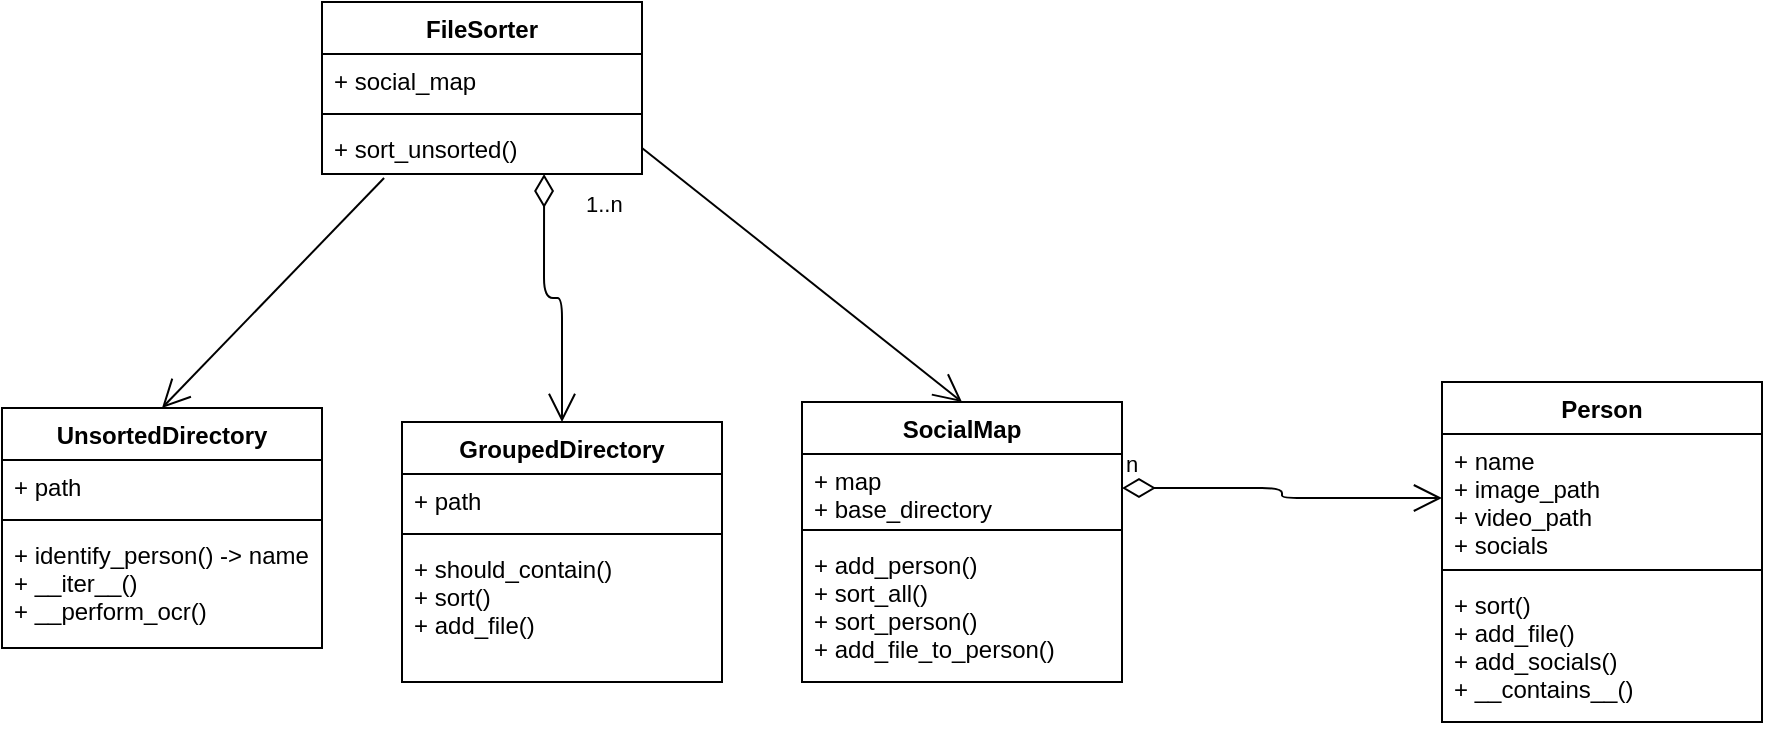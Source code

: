 <mxfile version="13.8.9-1" type="device"><diagram id="hieHkp78xzN6IXClJNDm" name="Page-1"><mxGraphModel dx="1288" dy="607" grid="1" gridSize="10" guides="1" tooltips="1" connect="1" arrows="1" fold="1" page="1" pageScale="1" pageWidth="1500" pageHeight="1169" math="1" shadow="0"><root><mxCell id="0"/><mxCell id="1" parent="0"/><mxCell id="UJ-RS3HsTpMBF3ezBRIy-1" value="FileSorter" style="swimlane;fontStyle=1;align=center;verticalAlign=top;childLayout=stackLayout;horizontal=1;startSize=26;horizontalStack=0;resizeParent=1;resizeParentMax=0;resizeLast=0;collapsible=1;marginBottom=0;" vertex="1" parent="1"><mxGeometry x="400" y="40" width="160" height="86" as="geometry"/></mxCell><mxCell id="UJ-RS3HsTpMBF3ezBRIy-2" value="+ social_map" style="text;strokeColor=none;fillColor=none;align=left;verticalAlign=top;spacingLeft=4;spacingRight=4;overflow=hidden;rotatable=0;points=[[0,0.5],[1,0.5]];portConstraint=eastwest;" vertex="1" parent="UJ-RS3HsTpMBF3ezBRIy-1"><mxGeometry y="26" width="160" height="26" as="geometry"/></mxCell><mxCell id="UJ-RS3HsTpMBF3ezBRIy-3" value="" style="line;strokeWidth=1;fillColor=none;align=left;verticalAlign=middle;spacingTop=-1;spacingLeft=3;spacingRight=3;rotatable=0;labelPosition=right;points=[];portConstraint=eastwest;" vertex="1" parent="UJ-RS3HsTpMBF3ezBRIy-1"><mxGeometry y="52" width="160" height="8" as="geometry"/></mxCell><mxCell id="UJ-RS3HsTpMBF3ezBRIy-4" value="+ sort_unsorted()&#10;" style="text;strokeColor=none;fillColor=none;align=left;verticalAlign=top;spacingLeft=4;spacingRight=4;overflow=hidden;rotatable=0;points=[[0,0.5],[1,0.5]];portConstraint=eastwest;" vertex="1" parent="UJ-RS3HsTpMBF3ezBRIy-1"><mxGeometry y="60" width="160" height="26" as="geometry"/></mxCell><mxCell id="UJ-RS3HsTpMBF3ezBRIy-5" value="SocialMap" style="swimlane;fontStyle=1;align=center;verticalAlign=top;childLayout=stackLayout;horizontal=1;startSize=26;horizontalStack=0;resizeParent=1;resizeParentMax=0;resizeLast=0;collapsible=1;marginBottom=0;" vertex="1" parent="1"><mxGeometry x="640" y="240" width="160" height="140" as="geometry"/></mxCell><mxCell id="UJ-RS3HsTpMBF3ezBRIy-6" value="+ map&#10;+ base_directory" style="text;strokeColor=none;fillColor=none;align=left;verticalAlign=top;spacingLeft=4;spacingRight=4;overflow=hidden;rotatable=0;points=[[0,0.5],[1,0.5]];portConstraint=eastwest;" vertex="1" parent="UJ-RS3HsTpMBF3ezBRIy-5"><mxGeometry y="26" width="160" height="34" as="geometry"/></mxCell><mxCell id="UJ-RS3HsTpMBF3ezBRIy-7" value="" style="line;strokeWidth=1;fillColor=none;align=left;verticalAlign=middle;spacingTop=-1;spacingLeft=3;spacingRight=3;rotatable=0;labelPosition=right;points=[];portConstraint=eastwest;" vertex="1" parent="UJ-RS3HsTpMBF3ezBRIy-5"><mxGeometry y="60" width="160" height="8" as="geometry"/></mxCell><mxCell id="UJ-RS3HsTpMBF3ezBRIy-8" value="+ add_person()&#10;+ sort_all()&#10;+ sort_person()&#10;+ add_file_to_person()" style="text;strokeColor=none;fillColor=none;align=left;verticalAlign=top;spacingLeft=4;spacingRight=4;overflow=hidden;rotatable=0;points=[[0,0.5],[1,0.5]];portConstraint=eastwest;" vertex="1" parent="UJ-RS3HsTpMBF3ezBRIy-5"><mxGeometry y="68" width="160" height="72" as="geometry"/></mxCell><mxCell id="UJ-RS3HsTpMBF3ezBRIy-9" value="Person" style="swimlane;fontStyle=1;align=center;verticalAlign=top;childLayout=stackLayout;horizontal=1;startSize=26;horizontalStack=0;resizeParent=1;resizeParentMax=0;resizeLast=0;collapsible=1;marginBottom=0;" vertex="1" parent="1"><mxGeometry x="960" y="230" width="160" height="170" as="geometry"/></mxCell><mxCell id="UJ-RS3HsTpMBF3ezBRIy-10" value="+ name&#10;+ image_path&#10;+ video_path&#10;+ socials" style="text;strokeColor=none;fillColor=none;align=left;verticalAlign=top;spacingLeft=4;spacingRight=4;overflow=hidden;rotatable=0;points=[[0,0.5],[1,0.5]];portConstraint=eastwest;" vertex="1" parent="UJ-RS3HsTpMBF3ezBRIy-9"><mxGeometry y="26" width="160" height="64" as="geometry"/></mxCell><mxCell id="UJ-RS3HsTpMBF3ezBRIy-11" value="" style="line;strokeWidth=1;fillColor=none;align=left;verticalAlign=middle;spacingTop=-1;spacingLeft=3;spacingRight=3;rotatable=0;labelPosition=right;points=[];portConstraint=eastwest;" vertex="1" parent="UJ-RS3HsTpMBF3ezBRIy-9"><mxGeometry y="90" width="160" height="8" as="geometry"/></mxCell><mxCell id="UJ-RS3HsTpMBF3ezBRIy-12" value="+ sort()&#10;+ add_file()&#10;+ add_socials()&#10;+ __contains__()" style="text;strokeColor=none;fillColor=none;align=left;verticalAlign=top;spacingLeft=4;spacingRight=4;overflow=hidden;rotatable=0;points=[[0,0.5],[1,0.5]];portConstraint=eastwest;" vertex="1" parent="UJ-RS3HsTpMBF3ezBRIy-9"><mxGeometry y="98" width="160" height="72" as="geometry"/></mxCell><mxCell id="UJ-RS3HsTpMBF3ezBRIy-13" value="n" style="endArrow=open;html=1;endSize=12;startArrow=diamondThin;startSize=14;startFill=0;edgeStyle=orthogonalEdgeStyle;align=left;verticalAlign=bottom;exitX=1;exitY=0.5;exitDx=0;exitDy=0;entryX=0;entryY=0.5;entryDx=0;entryDy=0;" edge="1" parent="1" source="UJ-RS3HsTpMBF3ezBRIy-6" target="UJ-RS3HsTpMBF3ezBRIy-10"><mxGeometry x="-1" y="3" relative="1" as="geometry"><mxPoint x="570" y="310" as="sourcePoint"/><mxPoint x="730" y="310" as="targetPoint"/></mxGeometry></mxCell><mxCell id="UJ-RS3HsTpMBF3ezBRIy-14" value="UnsortedDirectory" style="swimlane;fontStyle=1;align=center;verticalAlign=top;childLayout=stackLayout;horizontal=1;startSize=26;horizontalStack=0;resizeParent=1;resizeParentMax=0;resizeLast=0;collapsible=1;marginBottom=0;" vertex="1" parent="1"><mxGeometry x="240" y="243" width="160" height="120" as="geometry"/></mxCell><mxCell id="UJ-RS3HsTpMBF3ezBRIy-15" value="+ path" style="text;strokeColor=none;fillColor=none;align=left;verticalAlign=top;spacingLeft=4;spacingRight=4;overflow=hidden;rotatable=0;points=[[0,0.5],[1,0.5]];portConstraint=eastwest;" vertex="1" parent="UJ-RS3HsTpMBF3ezBRIy-14"><mxGeometry y="26" width="160" height="26" as="geometry"/></mxCell><mxCell id="UJ-RS3HsTpMBF3ezBRIy-16" value="" style="line;strokeWidth=1;fillColor=none;align=left;verticalAlign=middle;spacingTop=-1;spacingLeft=3;spacingRight=3;rotatable=0;labelPosition=right;points=[];portConstraint=eastwest;" vertex="1" parent="UJ-RS3HsTpMBF3ezBRIy-14"><mxGeometry y="52" width="160" height="8" as="geometry"/></mxCell><mxCell id="UJ-RS3HsTpMBF3ezBRIy-17" value="+ identify_person() -&gt; name&#10;+ __iter__()&#10;+ __perform_ocr()" style="text;strokeColor=none;fillColor=none;align=left;verticalAlign=top;spacingLeft=4;spacingRight=4;overflow=hidden;rotatable=0;points=[[0,0.5],[1,0.5]];portConstraint=eastwest;" vertex="1" parent="UJ-RS3HsTpMBF3ezBRIy-14"><mxGeometry y="60" width="160" height="60" as="geometry"/></mxCell><mxCell id="UJ-RS3HsTpMBF3ezBRIy-18" value="GroupedDirectory" style="swimlane;fontStyle=1;align=center;verticalAlign=top;childLayout=stackLayout;horizontal=1;startSize=26;horizontalStack=0;resizeParent=1;resizeParentMax=0;resizeLast=0;collapsible=1;marginBottom=0;" vertex="1" parent="1"><mxGeometry x="440" y="250" width="160" height="130" as="geometry"/></mxCell><mxCell id="UJ-RS3HsTpMBF3ezBRIy-19" value="+ path" style="text;strokeColor=none;fillColor=none;align=left;verticalAlign=top;spacingLeft=4;spacingRight=4;overflow=hidden;rotatable=0;points=[[0,0.5],[1,0.5]];portConstraint=eastwest;" vertex="1" parent="UJ-RS3HsTpMBF3ezBRIy-18"><mxGeometry y="26" width="160" height="26" as="geometry"/></mxCell><mxCell id="UJ-RS3HsTpMBF3ezBRIy-20" value="" style="line;strokeWidth=1;fillColor=none;align=left;verticalAlign=middle;spacingTop=-1;spacingLeft=3;spacingRight=3;rotatable=0;labelPosition=right;points=[];portConstraint=eastwest;" vertex="1" parent="UJ-RS3HsTpMBF3ezBRIy-18"><mxGeometry y="52" width="160" height="8" as="geometry"/></mxCell><mxCell id="UJ-RS3HsTpMBF3ezBRIy-21" value="+ should_contain()&#10;+ sort()&#10;+ add_file()" style="text;strokeColor=none;fillColor=none;align=left;verticalAlign=top;spacingLeft=4;spacingRight=4;overflow=hidden;rotatable=0;points=[[0,0.5],[1,0.5]];portConstraint=eastwest;" vertex="1" parent="UJ-RS3HsTpMBF3ezBRIy-18"><mxGeometry y="60" width="160" height="70" as="geometry"/></mxCell><mxCell id="UJ-RS3HsTpMBF3ezBRIy-22" value="" style="endArrow=open;endFill=1;endSize=12;html=1;exitX=0.194;exitY=1.077;exitDx=0;exitDy=0;exitPerimeter=0;entryX=0.5;entryY=0;entryDx=0;entryDy=0;" edge="1" parent="1" source="UJ-RS3HsTpMBF3ezBRIy-4" target="UJ-RS3HsTpMBF3ezBRIy-14"><mxGeometry width="160" relative="1" as="geometry"><mxPoint x="550" y="250" as="sourcePoint"/><mxPoint x="710" y="250" as="targetPoint"/></mxGeometry></mxCell><mxCell id="UJ-RS3HsTpMBF3ezBRIy-23" value="1..n" style="endArrow=open;html=1;endSize=12;startArrow=diamondThin;startSize=14;startFill=0;edgeStyle=orthogonalEdgeStyle;align=left;verticalAlign=bottom;exitX=0.694;exitY=1;exitDx=0;exitDy=0;exitPerimeter=0;entryX=0.5;entryY=0;entryDx=0;entryDy=0;" edge="1" parent="1" source="UJ-RS3HsTpMBF3ezBRIy-4" target="UJ-RS3HsTpMBF3ezBRIy-18"><mxGeometry x="0.068" y="39" relative="1" as="geometry"><mxPoint x="640" y="150" as="sourcePoint"/><mxPoint x="710" y="250" as="targetPoint"/><mxPoint x="-29" y="-38" as="offset"/></mxGeometry></mxCell><mxCell id="UJ-RS3HsTpMBF3ezBRIy-25" value="" style="endArrow=open;endFill=1;endSize=12;html=1;exitX=1;exitY=0.5;exitDx=0;exitDy=0;entryX=0.5;entryY=0;entryDx=0;entryDy=0;" edge="1" parent="1" source="UJ-RS3HsTpMBF3ezBRIy-4" target="UJ-RS3HsTpMBF3ezBRIy-5"><mxGeometry width="160" relative="1" as="geometry"><mxPoint x="550" y="250" as="sourcePoint"/><mxPoint x="710" y="250" as="targetPoint"/></mxGeometry></mxCell></root></mxGraphModel></diagram></mxfile>